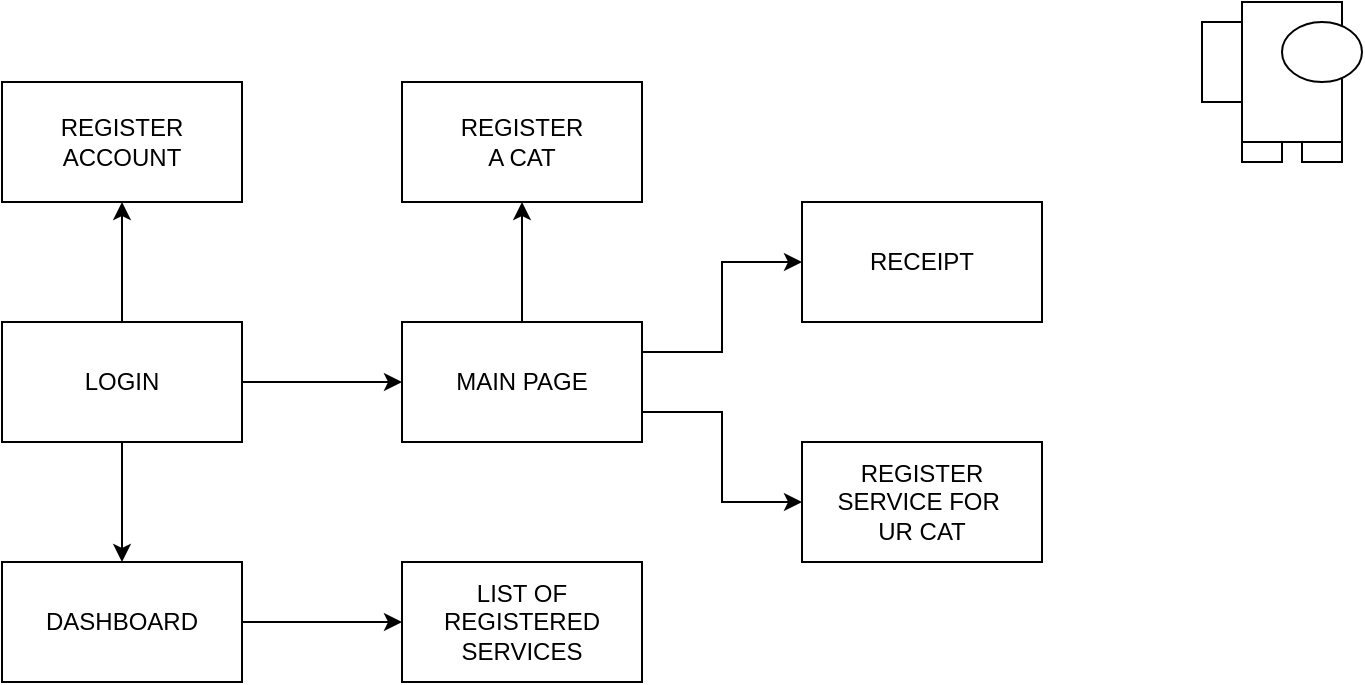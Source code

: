 <mxfile version="21.3.2" type="device">
  <diagram name="Page-1" id="svnVIzhfkOpL4Pe71K7A">
    <mxGraphModel dx="861" dy="379" grid="1" gridSize="10" guides="1" tooltips="1" connect="1" arrows="1" fold="1" page="1" pageScale="1" pageWidth="850" pageHeight="1100" math="0" shadow="0">
      <root>
        <mxCell id="0" />
        <mxCell id="1" parent="0" />
        <mxCell id="KC5hEJwEiK72oebouPB5-9" style="edgeStyle=orthogonalEdgeStyle;rounded=0;orthogonalLoop=1;jettySize=auto;html=1;exitX=1;exitY=0.5;exitDx=0;exitDy=0;entryX=0;entryY=0.5;entryDx=0;entryDy=0;" edge="1" parent="1" source="KC5hEJwEiK72oebouPB5-1" target="KC5hEJwEiK72oebouPB5-2">
          <mxGeometry relative="1" as="geometry" />
        </mxCell>
        <mxCell id="KC5hEJwEiK72oebouPB5-10" style="edgeStyle=orthogonalEdgeStyle;rounded=0;orthogonalLoop=1;jettySize=auto;html=1;exitX=0.5;exitY=0;exitDx=0;exitDy=0;entryX=0.5;entryY=1;entryDx=0;entryDy=0;" edge="1" parent="1" source="KC5hEJwEiK72oebouPB5-1" target="KC5hEJwEiK72oebouPB5-5">
          <mxGeometry relative="1" as="geometry" />
        </mxCell>
        <mxCell id="KC5hEJwEiK72oebouPB5-18" style="edgeStyle=orthogonalEdgeStyle;rounded=0;orthogonalLoop=1;jettySize=auto;html=1;exitX=0.5;exitY=1;exitDx=0;exitDy=0;entryX=0.5;entryY=0;entryDx=0;entryDy=0;" edge="1" parent="1" source="KC5hEJwEiK72oebouPB5-1" target="KC5hEJwEiK72oebouPB5-17">
          <mxGeometry relative="1" as="geometry" />
        </mxCell>
        <mxCell id="KC5hEJwEiK72oebouPB5-1" value="LOGIN" style="rounded=0;whiteSpace=wrap;html=1;" vertex="1" parent="1">
          <mxGeometry x="160" y="170" width="120" height="60" as="geometry" />
        </mxCell>
        <mxCell id="KC5hEJwEiK72oebouPB5-31" style="edgeStyle=orthogonalEdgeStyle;rounded=0;orthogonalLoop=1;jettySize=auto;html=1;exitX=0.5;exitY=0;exitDx=0;exitDy=0;entryX=0.5;entryY=1;entryDx=0;entryDy=0;" edge="1" parent="1" source="KC5hEJwEiK72oebouPB5-2" target="KC5hEJwEiK72oebouPB5-30">
          <mxGeometry relative="1" as="geometry">
            <mxPoint x="390" y="170" as="sourcePoint" />
          </mxGeometry>
        </mxCell>
        <mxCell id="KC5hEJwEiK72oebouPB5-42" style="edgeStyle=orthogonalEdgeStyle;rounded=0;orthogonalLoop=1;jettySize=auto;html=1;exitX=1;exitY=0.75;exitDx=0;exitDy=0;entryX=0;entryY=0.5;entryDx=0;entryDy=0;" edge="1" parent="1" source="KC5hEJwEiK72oebouPB5-2" target="KC5hEJwEiK72oebouPB5-4">
          <mxGeometry relative="1" as="geometry" />
        </mxCell>
        <mxCell id="KC5hEJwEiK72oebouPB5-43" style="edgeStyle=orthogonalEdgeStyle;rounded=0;orthogonalLoop=1;jettySize=auto;html=1;exitX=1;exitY=0.25;exitDx=0;exitDy=0;" edge="1" parent="1" source="KC5hEJwEiK72oebouPB5-2" target="KC5hEJwEiK72oebouPB5-40">
          <mxGeometry relative="1" as="geometry" />
        </mxCell>
        <mxCell id="KC5hEJwEiK72oebouPB5-2" value="MAIN PAGE" style="rounded=0;whiteSpace=wrap;html=1;" vertex="1" parent="1">
          <mxGeometry x="360" y="170" width="120" height="60" as="geometry" />
        </mxCell>
        <mxCell id="KC5hEJwEiK72oebouPB5-4" value="REGISTER&lt;br&gt;SERVICE FOR&amp;nbsp;&lt;br&gt;UR CAT" style="rounded=0;whiteSpace=wrap;html=1;" vertex="1" parent="1">
          <mxGeometry x="560" y="230" width="120" height="60" as="geometry" />
        </mxCell>
        <mxCell id="KC5hEJwEiK72oebouPB5-5" value="REGISTER&lt;br&gt;ACCOUNT" style="rounded=0;whiteSpace=wrap;html=1;" vertex="1" parent="1">
          <mxGeometry x="160" y="50" width="120" height="60" as="geometry" />
        </mxCell>
        <mxCell id="KC5hEJwEiK72oebouPB5-8" value="LIST OF&lt;br&gt;REGISTERED&lt;br&gt;SERVICES" style="rounded=0;whiteSpace=wrap;html=1;" vertex="1" parent="1">
          <mxGeometry x="360" y="290" width="120" height="60" as="geometry" />
        </mxCell>
        <mxCell id="KC5hEJwEiK72oebouPB5-20" style="edgeStyle=orthogonalEdgeStyle;rounded=0;orthogonalLoop=1;jettySize=auto;html=1;exitX=1;exitY=0.5;exitDx=0;exitDy=0;entryX=0;entryY=0.5;entryDx=0;entryDy=0;" edge="1" parent="1" source="KC5hEJwEiK72oebouPB5-17" target="KC5hEJwEiK72oebouPB5-8">
          <mxGeometry relative="1" as="geometry" />
        </mxCell>
        <mxCell id="KC5hEJwEiK72oebouPB5-17" value="DASHBOARD" style="rounded=0;whiteSpace=wrap;html=1;" vertex="1" parent="1">
          <mxGeometry x="160" y="290" width="120" height="60" as="geometry" />
        </mxCell>
        <mxCell id="KC5hEJwEiK72oebouPB5-21" value="" style="rounded=0;whiteSpace=wrap;html=1;" vertex="1" parent="1">
          <mxGeometry x="780" y="10" width="50" height="70" as="geometry" />
        </mxCell>
        <mxCell id="KC5hEJwEiK72oebouPB5-22" value="" style="ellipse;whiteSpace=wrap;html=1;" vertex="1" parent="1">
          <mxGeometry x="800" y="20" width="40" height="30" as="geometry" />
        </mxCell>
        <mxCell id="KC5hEJwEiK72oebouPB5-23" value="" style="rounded=0;whiteSpace=wrap;html=1;" vertex="1" parent="1">
          <mxGeometry x="760" y="20" width="20" height="40" as="geometry" />
        </mxCell>
        <mxCell id="KC5hEJwEiK72oebouPB5-24" value="" style="rounded=0;whiteSpace=wrap;html=1;" vertex="1" parent="1">
          <mxGeometry x="780" y="80" width="20" height="10" as="geometry" />
        </mxCell>
        <mxCell id="KC5hEJwEiK72oebouPB5-25" value="" style="rounded=0;whiteSpace=wrap;html=1;" vertex="1" parent="1">
          <mxGeometry x="810" y="80" width="20" height="10" as="geometry" />
        </mxCell>
        <mxCell id="KC5hEJwEiK72oebouPB5-30" value="REGISTER&lt;br&gt;A CAT" style="rounded=0;whiteSpace=wrap;html=1;" vertex="1" parent="1">
          <mxGeometry x="360" y="50" width="120" height="60" as="geometry" />
        </mxCell>
        <mxCell id="KC5hEJwEiK72oebouPB5-40" value="RECEIPT" style="rounded=0;whiteSpace=wrap;html=1;" vertex="1" parent="1">
          <mxGeometry x="560" y="110" width="120" height="60" as="geometry" />
        </mxCell>
      </root>
    </mxGraphModel>
  </diagram>
</mxfile>

